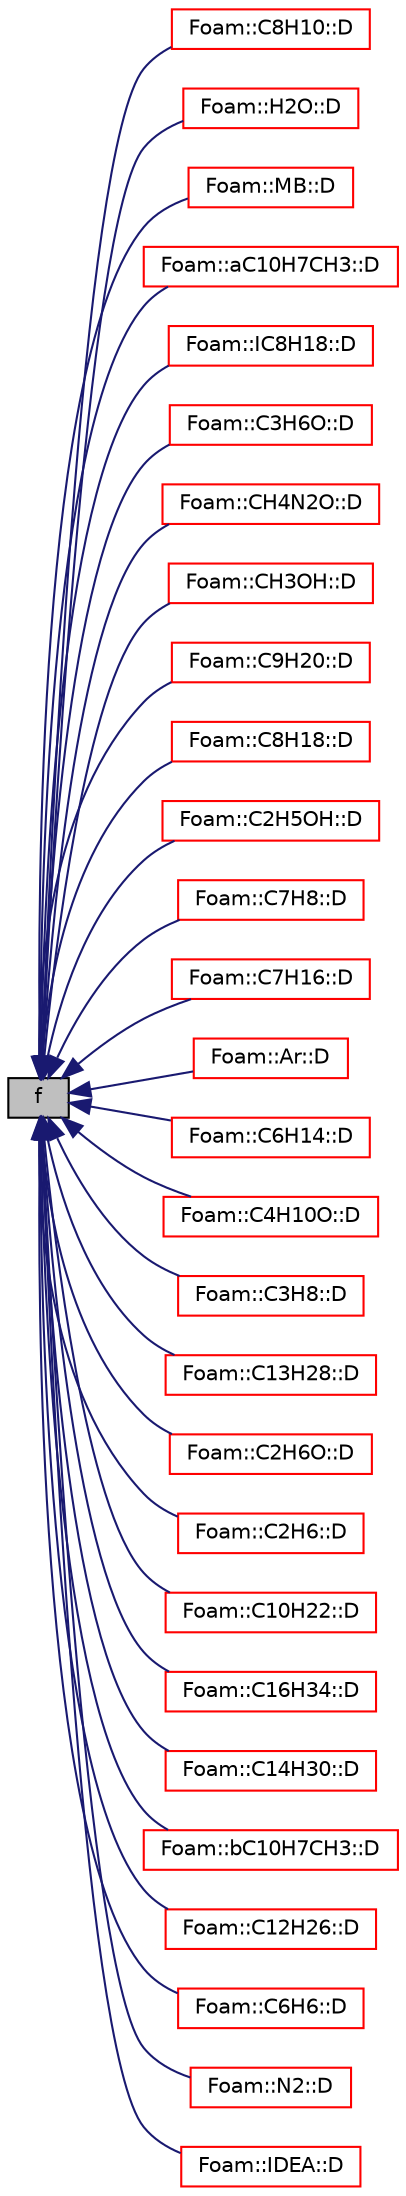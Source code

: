 digraph "f"
{
  bgcolor="transparent";
  edge [fontname="Helvetica",fontsize="10",labelfontname="Helvetica",labelfontsize="10"];
  node [fontname="Helvetica",fontsize="10",shape=record];
  rankdir="LR";
  Node1 [label="f",height=0.2,width=0.4,color="black", fillcolor="grey75", style="filled", fontcolor="black"];
  Node1 -> Node2 [dir="back",color="midnightblue",fontsize="10",style="solid",fontname="Helvetica"];
  Node2 [label="Foam::C8H10::D",height=0.2,width=0.4,color="red",URL="$a00186.html#add8e22162a46b1ce0fe68d3648219157",tooltip="Vapour diffussivity [m2/s]. "];
  Node1 -> Node3 [dir="back",color="midnightblue",fontsize="10",style="solid",fontname="Helvetica"];
  Node3 [label="Foam::H2O::D",height=0.2,width=0.4,color="red",URL="$a00975.html#add8e22162a46b1ce0fe68d3648219157",tooltip="Vapour diffussivity [m2/s]. "];
  Node1 -> Node4 [dir="back",color="midnightblue",fontsize="10",style="solid",fontname="Helvetica"];
  Node4 [label="Foam::MB::D",height=0.2,width=0.4,color="red",URL="$a01487.html#add8e22162a46b1ce0fe68d3648219157",tooltip="Vapour diffussivity [m2/s]. "];
  Node1 -> Node5 [dir="back",color="midnightblue",fontsize="10",style="solid",fontname="Helvetica"];
  Node5 [label="Foam::aC10H7CH3::D",height=0.2,width=0.4,color="red",URL="$a00012.html#add8e22162a46b1ce0fe68d3648219157",tooltip="Vapour diffussivity [m2/s]. "];
  Node1 -> Node6 [dir="back",color="midnightblue",fontsize="10",style="solid",fontname="Helvetica"];
  Node6 [label="Foam::IC8H18::D",height=0.2,width=0.4,color="red",URL="$a01037.html#add8e22162a46b1ce0fe68d3648219157",tooltip="Vapour diffussivity [m2/s]. "];
  Node1 -> Node7 [dir="back",color="midnightblue",fontsize="10",style="solid",fontname="Helvetica"];
  Node7 [label="Foam::C3H6O::D",height=0.2,width=0.4,color="red",URL="$a00179.html#add8e22162a46b1ce0fe68d3648219157",tooltip="Vapour diffussivity [m2/s]. "];
  Node1 -> Node8 [dir="back",color="midnightblue",fontsize="10",style="solid",fontname="Helvetica"];
  Node8 [label="Foam::CH4N2O::D",height=0.2,width=0.4,color="red",URL="$a00262.html#add8e22162a46b1ce0fe68d3648219157",tooltip="Vapour diffussivity [m2/s]. "];
  Node1 -> Node9 [dir="back",color="midnightblue",fontsize="10",style="solid",fontname="Helvetica"];
  Node9 [label="Foam::CH3OH::D",height=0.2,width=0.4,color="red",URL="$a00261.html#add8e22162a46b1ce0fe68d3648219157",tooltip="Vapour diffussivity [m2/s]. "];
  Node1 -> Node10 [dir="back",color="midnightblue",fontsize="10",style="solid",fontname="Helvetica"];
  Node10 [label="Foam::C9H20::D",height=0.2,width=0.4,color="red",URL="$a00188.html#add8e22162a46b1ce0fe68d3648219157",tooltip="Vapour diffussivity [m2/s]. "];
  Node1 -> Node11 [dir="back",color="midnightblue",fontsize="10",style="solid",fontname="Helvetica"];
  Node11 [label="Foam::C8H18::D",height=0.2,width=0.4,color="red",URL="$a00187.html#add8e22162a46b1ce0fe68d3648219157",tooltip="Vapour diffussivity [m2/s]. "];
  Node1 -> Node12 [dir="back",color="midnightblue",fontsize="10",style="solid",fontname="Helvetica"];
  Node12 [label="Foam::C2H5OH::D",height=0.2,width=0.4,color="red",URL="$a00176.html#add8e22162a46b1ce0fe68d3648219157",tooltip="Vapour diffussivity [m2/s]. "];
  Node1 -> Node13 [dir="back",color="midnightblue",fontsize="10",style="solid",fontname="Helvetica"];
  Node13 [label="Foam::C7H8::D",height=0.2,width=0.4,color="red",URL="$a00185.html#add8e22162a46b1ce0fe68d3648219157",tooltip="Vapour diffussivity [m2/s]. "];
  Node1 -> Node14 [dir="back",color="midnightblue",fontsize="10",style="solid",fontname="Helvetica"];
  Node14 [label="Foam::C7H16::D",height=0.2,width=0.4,color="red",URL="$a00184.html#add8e22162a46b1ce0fe68d3648219157",tooltip="Vapour diffussivity [m2/s]. "];
  Node1 -> Node15 [dir="back",color="midnightblue",fontsize="10",style="solid",fontname="Helvetica"];
  Node15 [label="Foam::Ar::D",height=0.2,width=0.4,color="red",URL="$a00064.html#add8e22162a46b1ce0fe68d3648219157",tooltip="Vapour diffussivity [m2/s]. "];
  Node1 -> Node16 [dir="back",color="midnightblue",fontsize="10",style="solid",fontname="Helvetica"];
  Node16 [label="Foam::C6H14::D",height=0.2,width=0.4,color="red",URL="$a00182.html#add8e22162a46b1ce0fe68d3648219157",tooltip="Vapour diffussivity [m2/s]. "];
  Node1 -> Node17 [dir="back",color="midnightblue",fontsize="10",style="solid",fontname="Helvetica"];
  Node17 [label="Foam::C4H10O::D",height=0.2,width=0.4,color="red",URL="$a00181.html#add8e22162a46b1ce0fe68d3648219157",tooltip="Vapour diffussivity [m2/s]. "];
  Node1 -> Node18 [dir="back",color="midnightblue",fontsize="10",style="solid",fontname="Helvetica"];
  Node18 [label="Foam::C3H8::D",height=0.2,width=0.4,color="red",URL="$a00180.html#add8e22162a46b1ce0fe68d3648219157",tooltip="Vapour diffussivity [m2/s]. "];
  Node1 -> Node19 [dir="back",color="midnightblue",fontsize="10",style="solid",fontname="Helvetica"];
  Node19 [label="Foam::C13H28::D",height=0.2,width=0.4,color="red",URL="$a00173.html#add8e22162a46b1ce0fe68d3648219157",tooltip="Vapour diffussivity [m2/s]. "];
  Node1 -> Node20 [dir="back",color="midnightblue",fontsize="10",style="solid",fontname="Helvetica"];
  Node20 [label="Foam::C2H6O::D",height=0.2,width=0.4,color="red",URL="$a00178.html#add8e22162a46b1ce0fe68d3648219157",tooltip="Vapour diffussivity [m2/s]. "];
  Node1 -> Node21 [dir="back",color="midnightblue",fontsize="10",style="solid",fontname="Helvetica"];
  Node21 [label="Foam::C2H6::D",height=0.2,width=0.4,color="red",URL="$a00177.html#add8e22162a46b1ce0fe68d3648219157",tooltip="Vapour diffussivity [m2/s]. "];
  Node1 -> Node22 [dir="back",color="midnightblue",fontsize="10",style="solid",fontname="Helvetica"];
  Node22 [label="Foam::C10H22::D",height=0.2,width=0.4,color="red",URL="$a00171.html#add8e22162a46b1ce0fe68d3648219157",tooltip="Vapour diffussivity [m2/s]. "];
  Node1 -> Node23 [dir="back",color="midnightblue",fontsize="10",style="solid",fontname="Helvetica"];
  Node23 [label="Foam::C16H34::D",height=0.2,width=0.4,color="red",URL="$a00175.html#add8e22162a46b1ce0fe68d3648219157",tooltip="Vapour diffussivity [m2/s]. "];
  Node1 -> Node24 [dir="back",color="midnightblue",fontsize="10",style="solid",fontname="Helvetica"];
  Node24 [label="Foam::C14H30::D",height=0.2,width=0.4,color="red",URL="$a00174.html#add8e22162a46b1ce0fe68d3648219157",tooltip="Vapour diffussivity [m2/s]. "];
  Node1 -> Node25 [dir="back",color="midnightblue",fontsize="10",style="solid",fontname="Helvetica"];
  Node25 [label="Foam::bC10H7CH3::D",height=0.2,width=0.4,color="red",URL="$a00124.html#add8e22162a46b1ce0fe68d3648219157",tooltip="Vapour diffussivity [m2/s]. "];
  Node1 -> Node26 [dir="back",color="midnightblue",fontsize="10",style="solid",fontname="Helvetica"];
  Node26 [label="Foam::C12H26::D",height=0.2,width=0.4,color="red",URL="$a00172.html#add8e22162a46b1ce0fe68d3648219157",tooltip="Vapour diffussivity [m2/s]. "];
  Node1 -> Node27 [dir="back",color="midnightblue",fontsize="10",style="solid",fontname="Helvetica"];
  Node27 [label="Foam::C6H6::D",height=0.2,width=0.4,color="red",URL="$a00183.html#add8e22162a46b1ce0fe68d3648219157",tooltip="Vapour diffussivity [m2/s]. "];
  Node1 -> Node28 [dir="back",color="midnightblue",fontsize="10",style="solid",fontname="Helvetica"];
  Node28 [label="Foam::N2::D",height=0.2,width=0.4,color="red",URL="$a01601.html#add8e22162a46b1ce0fe68d3648219157",tooltip="Vapour diffussivity [m2/s]. "];
  Node1 -> Node29 [dir="back",color="midnightblue",fontsize="10",style="solid",fontname="Helvetica"];
  Node29 [label="Foam::IDEA::D",height=0.2,width=0.4,color="red",URL="$a01042.html#add8e22162a46b1ce0fe68d3648219157",tooltip="Vapour diffussivity [m2/s]. "];
}
